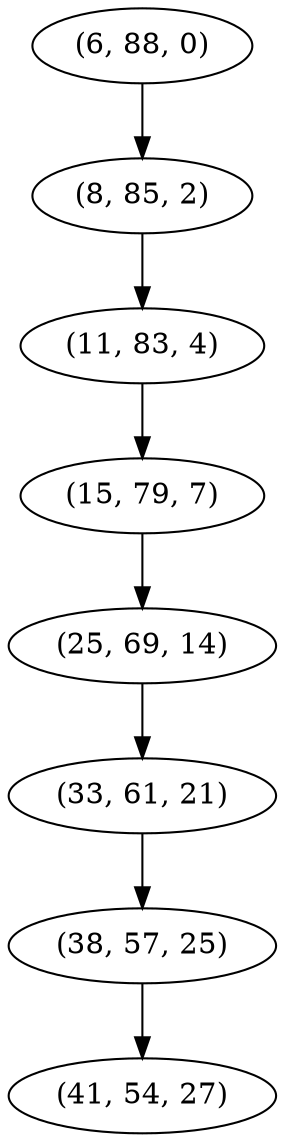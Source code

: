 digraph tree {
    "(6, 88, 0)";
    "(8, 85, 2)";
    "(11, 83, 4)";
    "(15, 79, 7)";
    "(25, 69, 14)";
    "(33, 61, 21)";
    "(38, 57, 25)";
    "(41, 54, 27)";
    "(6, 88, 0)" -> "(8, 85, 2)";
    "(8, 85, 2)" -> "(11, 83, 4)";
    "(11, 83, 4)" -> "(15, 79, 7)";
    "(15, 79, 7)" -> "(25, 69, 14)";
    "(25, 69, 14)" -> "(33, 61, 21)";
    "(33, 61, 21)" -> "(38, 57, 25)";
    "(38, 57, 25)" -> "(41, 54, 27)";
}
